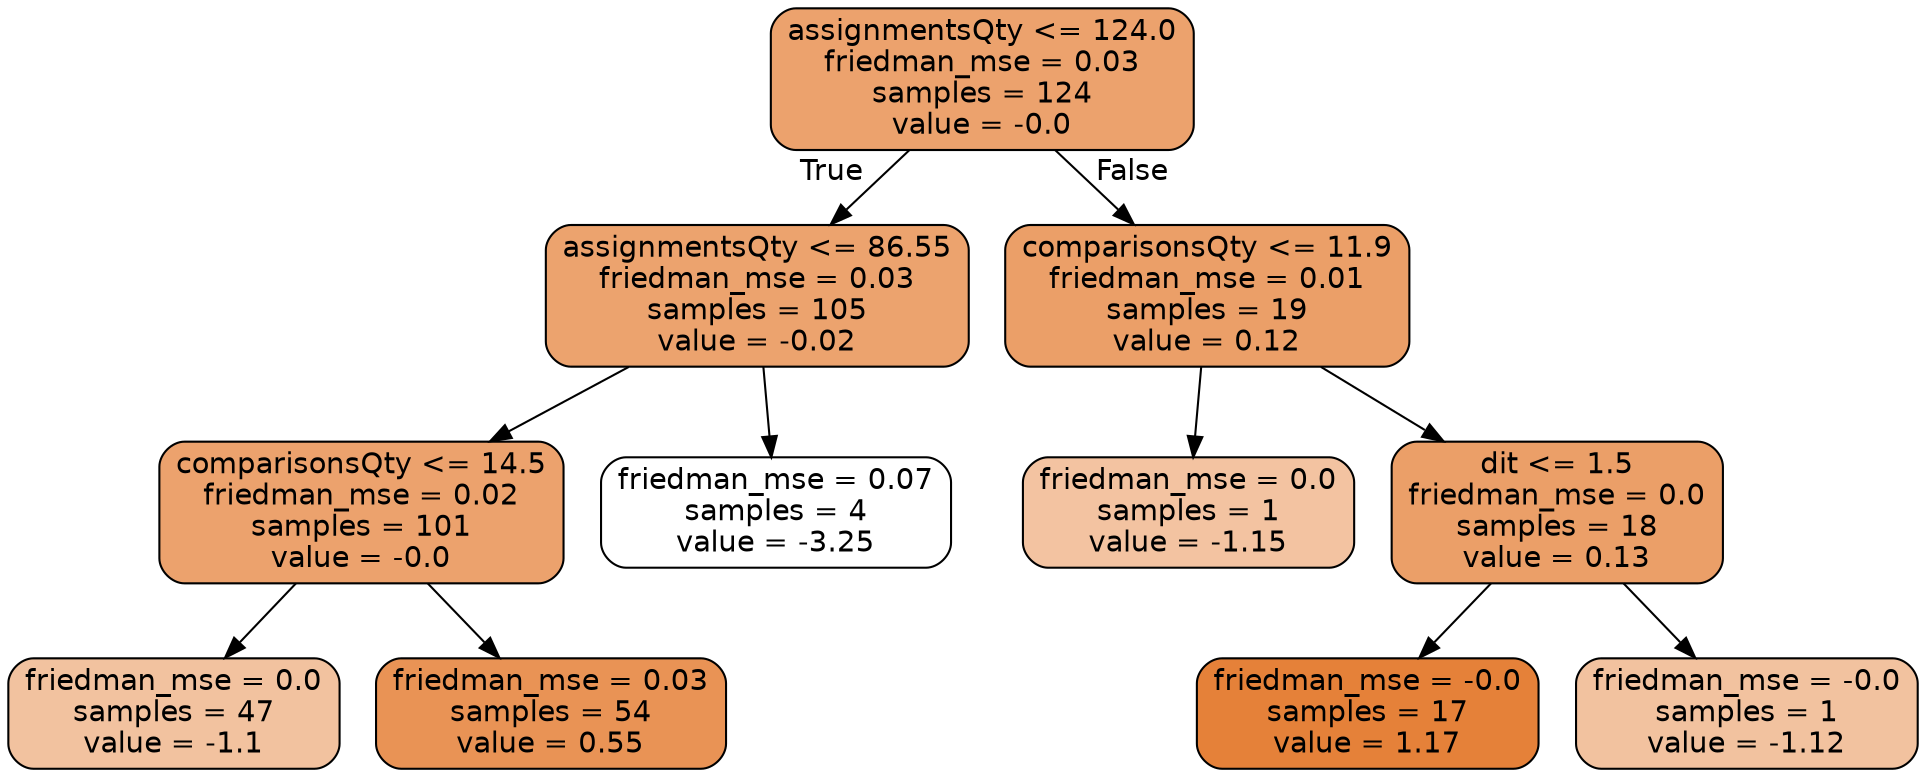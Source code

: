 digraph Tree {
node [shape=box, style="filled, rounded", color="black", fontname="helvetica"] ;
edge [fontname="helvetica"] ;
0 [label="assignmentsQty <= 124.0\nfriedman_mse = 0.03\nsamples = 124\nvalue = -0.0", fillcolor="#eca26d"] ;
1 [label="assignmentsQty <= 86.55\nfriedman_mse = 0.03\nsamples = 105\nvalue = -0.02", fillcolor="#eca36e"] ;
0 -> 1 [labeldistance=2.5, labelangle=45, headlabel="True"] ;
3 [label="comparisonsQty <= 14.5\nfriedman_mse = 0.02\nsamples = 101\nvalue = -0.0", fillcolor="#eca26d"] ;
1 -> 3 ;
5 [label="friedman_mse = 0.0\nsamples = 47\nvalue = -1.1", fillcolor="#f2c29f"] ;
3 -> 5 ;
6 [label="friedman_mse = 0.03\nsamples = 54\nvalue = 0.55", fillcolor="#e99355"] ;
3 -> 6 ;
4 [label="friedman_mse = 0.07\nsamples = 4\nvalue = -3.25", fillcolor="#ffffff"] ;
1 -> 4 ;
2 [label="comparisonsQty <= 11.9\nfriedman_mse = 0.01\nsamples = 19\nvalue = 0.12", fillcolor="#eb9f68"] ;
0 -> 2 [labeldistance=2.5, labelangle=-45, headlabel="False"] ;
7 [label="friedman_mse = 0.0\nsamples = 1\nvalue = -1.15", fillcolor="#f3c3a1"] ;
2 -> 7 ;
8 [label="dit <= 1.5\nfriedman_mse = 0.0\nsamples = 18\nvalue = 0.13", fillcolor="#eb9f68"] ;
2 -> 8 ;
9 [label="friedman_mse = -0.0\nsamples = 17\nvalue = 1.17", fillcolor="#e58139"] ;
8 -> 9 ;
10 [label="friedman_mse = -0.0\nsamples = 1\nvalue = -1.12", fillcolor="#f2c29f"] ;
8 -> 10 ;
}